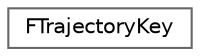 digraph "Graphical Class Hierarchy"
{
 // INTERACTIVE_SVG=YES
 // LATEX_PDF_SIZE
  bgcolor="transparent";
  edge [fontname=Helvetica,fontsize=10,labelfontname=Helvetica,labelfontsize=10];
  node [fontname=Helvetica,fontsize=10,shape=box,height=0.2,width=0.4];
  rankdir="LR";
  Node0 [id="Node000000",label="FTrajectoryKey",height=0.2,width=0.4,color="grey40", fillcolor="white", style="filled",URL="$dc/d45/structFTrajectoryKey.html",tooltip=" "];
}
